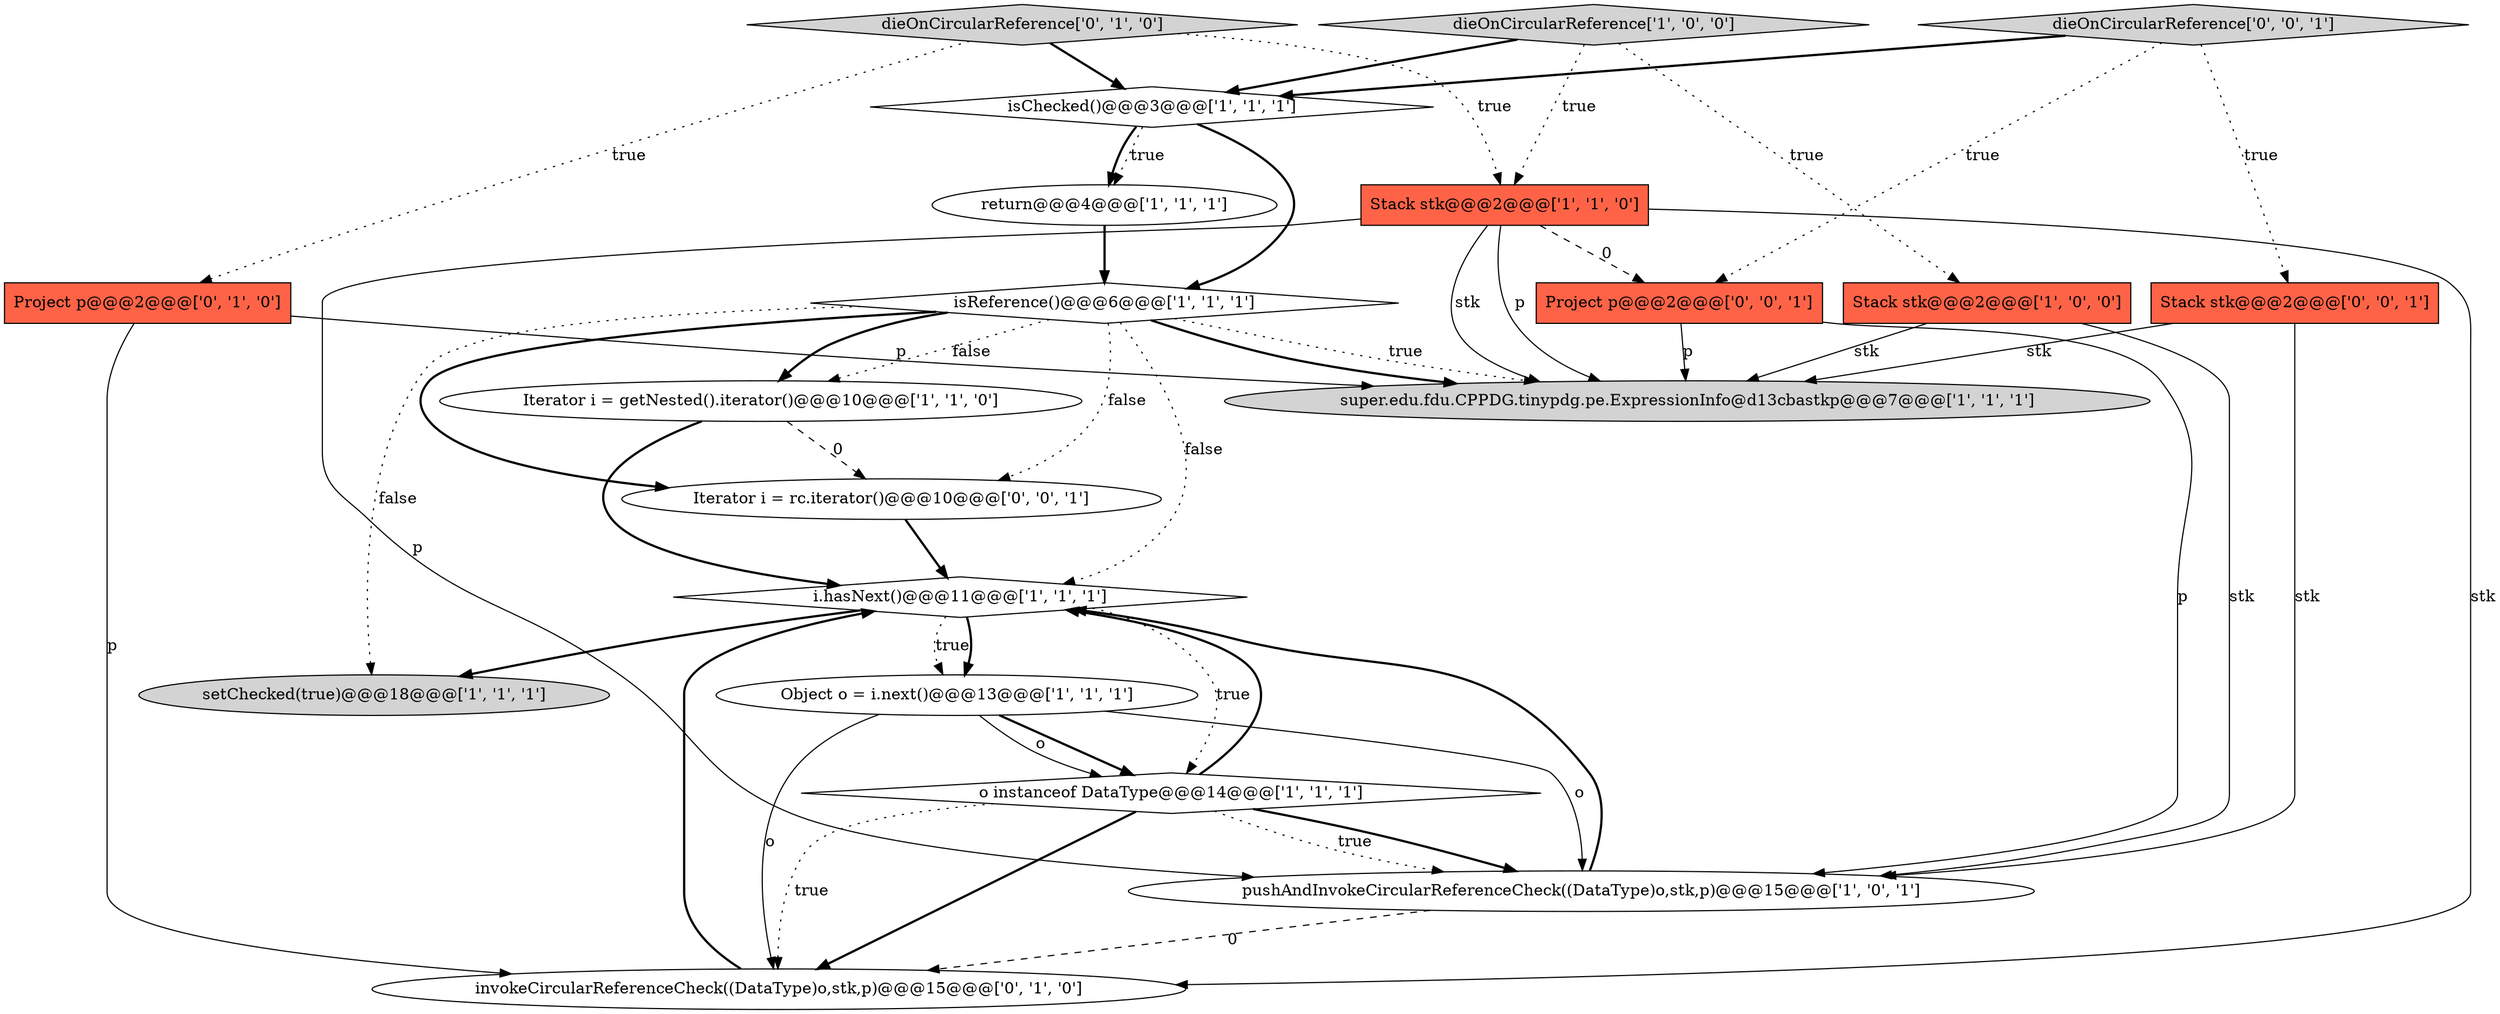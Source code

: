 digraph {
11 [style = filled, label = "isReference()@@@6@@@['1', '1', '1']", fillcolor = white, shape = diamond image = "AAA0AAABBB1BBB"];
9 [style = filled, label = "i.hasNext()@@@11@@@['1', '1', '1']", fillcolor = white, shape = diamond image = "AAA0AAABBB1BBB"];
14 [style = filled, label = "Project p@@@2@@@['0', '1', '0']", fillcolor = tomato, shape = box image = "AAA0AAABBB2BBB"];
4 [style = filled, label = "Iterator i = getNested().iterator()@@@10@@@['1', '1', '0']", fillcolor = white, shape = ellipse image = "AAA0AAABBB1BBB"];
7 [style = filled, label = "setChecked(true)@@@18@@@['1', '1', '1']", fillcolor = lightgray, shape = ellipse image = "AAA0AAABBB1BBB"];
8 [style = filled, label = "dieOnCircularReference['1', '0', '0']", fillcolor = lightgray, shape = diamond image = "AAA0AAABBB1BBB"];
17 [style = filled, label = "Project p@@@2@@@['0', '0', '1']", fillcolor = tomato, shape = box image = "AAA0AAABBB3BBB"];
15 [style = filled, label = "dieOnCircularReference['0', '1', '0']", fillcolor = lightgray, shape = diamond image = "AAA0AAABBB2BBB"];
5 [style = filled, label = "o instanceof DataType@@@14@@@['1', '1', '1']", fillcolor = white, shape = diamond image = "AAA0AAABBB1BBB"];
13 [style = filled, label = "invokeCircularReferenceCheck((DataType)o,stk,p)@@@15@@@['0', '1', '0']", fillcolor = white, shape = ellipse image = "AAA1AAABBB2BBB"];
16 [style = filled, label = "Stack stk@@@2@@@['0', '0', '1']", fillcolor = tomato, shape = box image = "AAA0AAABBB3BBB"];
10 [style = filled, label = "Stack stk@@@2@@@['1', '1', '0']", fillcolor = tomato, shape = box image = "AAA0AAABBB1BBB"];
1 [style = filled, label = "return@@@4@@@['1', '1', '1']", fillcolor = white, shape = ellipse image = "AAA0AAABBB1BBB"];
18 [style = filled, label = "Iterator i = rc.iterator()@@@10@@@['0', '0', '1']", fillcolor = white, shape = ellipse image = "AAA0AAABBB3BBB"];
0 [style = filled, label = "isChecked()@@@3@@@['1', '1', '1']", fillcolor = white, shape = diamond image = "AAA0AAABBB1BBB"];
19 [style = filled, label = "dieOnCircularReference['0', '0', '1']", fillcolor = lightgray, shape = diamond image = "AAA0AAABBB3BBB"];
6 [style = filled, label = "pushAndInvokeCircularReferenceCheck((DataType)o,stk,p)@@@15@@@['1', '0', '1']", fillcolor = white, shape = ellipse image = "AAA0AAABBB1BBB"];
12 [style = filled, label = "Object o = i.next()@@@13@@@['1', '1', '1']", fillcolor = white, shape = ellipse image = "AAA0AAABBB1BBB"];
3 [style = filled, label = "Stack stk@@@2@@@['1', '0', '0']", fillcolor = tomato, shape = box image = "AAA0AAABBB1BBB"];
2 [style = filled, label = "super.edu.fdu.CPPDG.tinypdg.pe.ExpressionInfo@d13cbastkp@@@7@@@['1', '1', '1']", fillcolor = lightgray, shape = ellipse image = "AAA0AAABBB1BBB"];
3->6 [style = solid, label="stk"];
8->10 [style = dotted, label="true"];
11->18 [style = dotted, label="false"];
14->13 [style = solid, label="p"];
11->4 [style = bold, label=""];
0->1 [style = dotted, label="true"];
11->2 [style = dotted, label="true"];
10->2 [style = solid, label="stk"];
10->13 [style = solid, label="stk"];
9->5 [style = dotted, label="true"];
10->6 [style = solid, label="p"];
8->0 [style = bold, label=""];
3->2 [style = solid, label="stk"];
12->6 [style = solid, label="o"];
10->17 [style = dashed, label="0"];
14->2 [style = solid, label="p"];
11->4 [style = dotted, label="false"];
5->13 [style = dotted, label="true"];
6->13 [style = dashed, label="0"];
17->2 [style = solid, label="p"];
11->18 [style = bold, label=""];
19->0 [style = bold, label=""];
5->9 [style = bold, label=""];
16->2 [style = solid, label="stk"];
11->9 [style = dotted, label="false"];
0->11 [style = bold, label=""];
11->7 [style = dotted, label="false"];
17->6 [style = solid, label="p"];
0->1 [style = bold, label=""];
11->2 [style = bold, label=""];
5->13 [style = bold, label=""];
15->10 [style = dotted, label="true"];
1->11 [style = bold, label=""];
6->9 [style = bold, label=""];
16->6 [style = solid, label="stk"];
5->6 [style = dotted, label="true"];
19->16 [style = dotted, label="true"];
12->5 [style = bold, label=""];
18->9 [style = bold, label=""];
15->0 [style = bold, label=""];
12->5 [style = solid, label="o"];
4->9 [style = bold, label=""];
10->2 [style = solid, label="p"];
4->18 [style = dashed, label="0"];
8->3 [style = dotted, label="true"];
19->17 [style = dotted, label="true"];
13->9 [style = bold, label=""];
9->12 [style = dotted, label="true"];
15->14 [style = dotted, label="true"];
12->13 [style = solid, label="o"];
5->6 [style = bold, label=""];
9->12 [style = bold, label=""];
9->7 [style = bold, label=""];
}
